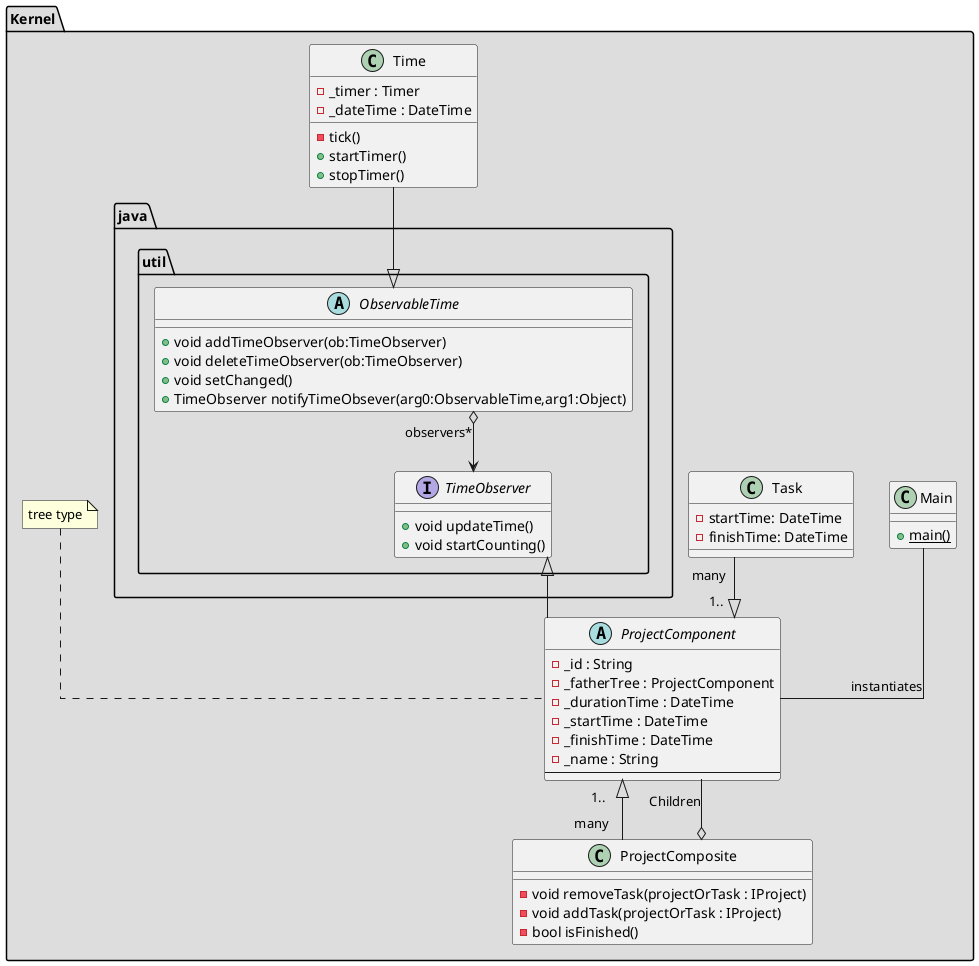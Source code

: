 @startuml

skinparam linetype ortho

/' Tests '/
/' package "Testing" #DDDDDD {
      class MainTests {
      }
      Abstract IProject {
      }
      class ProjectTests {
      }
      class TaskTests {
      }
} '/


/' Back End '/
package "Kernel" #DDDDDD {
  class Main {
    +{static}main()
  }

  Abstract ProjectComponent {
      -_id : String
      -_fatherTree : ProjectComponent
      -_durationTime : DateTime
      -_startTime : DateTime
      -_finishTime : DateTime
      -_name : String
      --
  }

  /'note top of ProjectComponent: StartCounting() -> Instantiate attributes'/



  class ProjectComposite {
     -void removeTask(projectOrTask : IProject)
     -void addTask(projectOrTask : IProject)
     -bool isFinished()
  }

  class Task {
    -startTime: DateTime
    -finishTime: DateTime
  }

  class Time {
    -_timer : Timer
    -_dateTime : DateTime

    -tick()
    +startTimer()
    +stopTimer()
  }

  package "java.util" {
  abstract ObservableTime {
    +void addTimeObserver(ob:TimeObserver)
    +void deleteTimeObserver(ob:TimeObserver)
    +void setChanged()
    +TimeObserver notifyTimeObsever(arg0:ObservableTime,arg1:Object)
  }
  interface TimeObserver {
       +void updateTime()
       +void startCounting()
    }
  }



  note top of ProjectComponent: tree type

}

/' Relationship '/
  Task "many" --|> "1..     " ProjectComponent
  ProjectComponent "1..    " <|-- "many  " ProjectComposite
  ProjectComponent --o ProjectComposite : Children

  Time --|> ObservableTime
  ObservableTime o--> TimeObserver: "observers*"
  ProjectComponent -up-|> TimeObserver
  Main -- ProjectComponent: "instantiates"

@enduml
